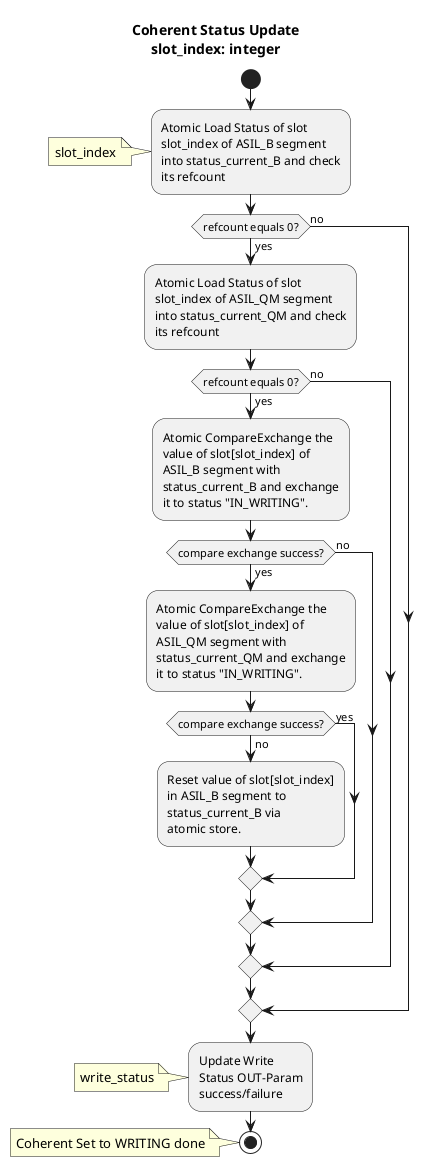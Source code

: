 @startuml CoherentSetToWriting
title "Coherent Status Update\nslot_index: integer"

start

:Atomic Load Status of slot\nslot_index of ASIL_B segment\ninto status_current_B and check\nits refcount;
note left: slot_index

if (refcount equals 0?) then (yes)
  :Atomic Load Status of slot\nslot_index of ASIL_QM segment\ninto status_current_QM and check\nits refcount;
  if (refcount equals 0?) then (yes)
    :Atomic CompareExchange the\nvalue of slot[slot_index] of\nASIL_B segment with\nstatus_current_B and exchange\nit to status "IN_WRITING".;    
    if (compare exchange success?) then (yes)
      :Atomic CompareExchange the\nvalue of slot[slot_index] of\nASIL_QM segment with\nstatus_current_QM and exchange\nit to status "IN_WRITING".; 
      if (compare exchange success?) then (yes)
      else (no)
        :Reset value of slot[slot_index]\nin ASIL_B segment to\nstatus_current_B via\natomic store.;
      endif
    else (no)
    endif
  else (no)
  endif
else (no)
  
endif

:Update Write\nStatus OUT-Param\nsuccess/failure;
note left: write_status

stop
note left: Coherent Set to WRITING done

@enduml